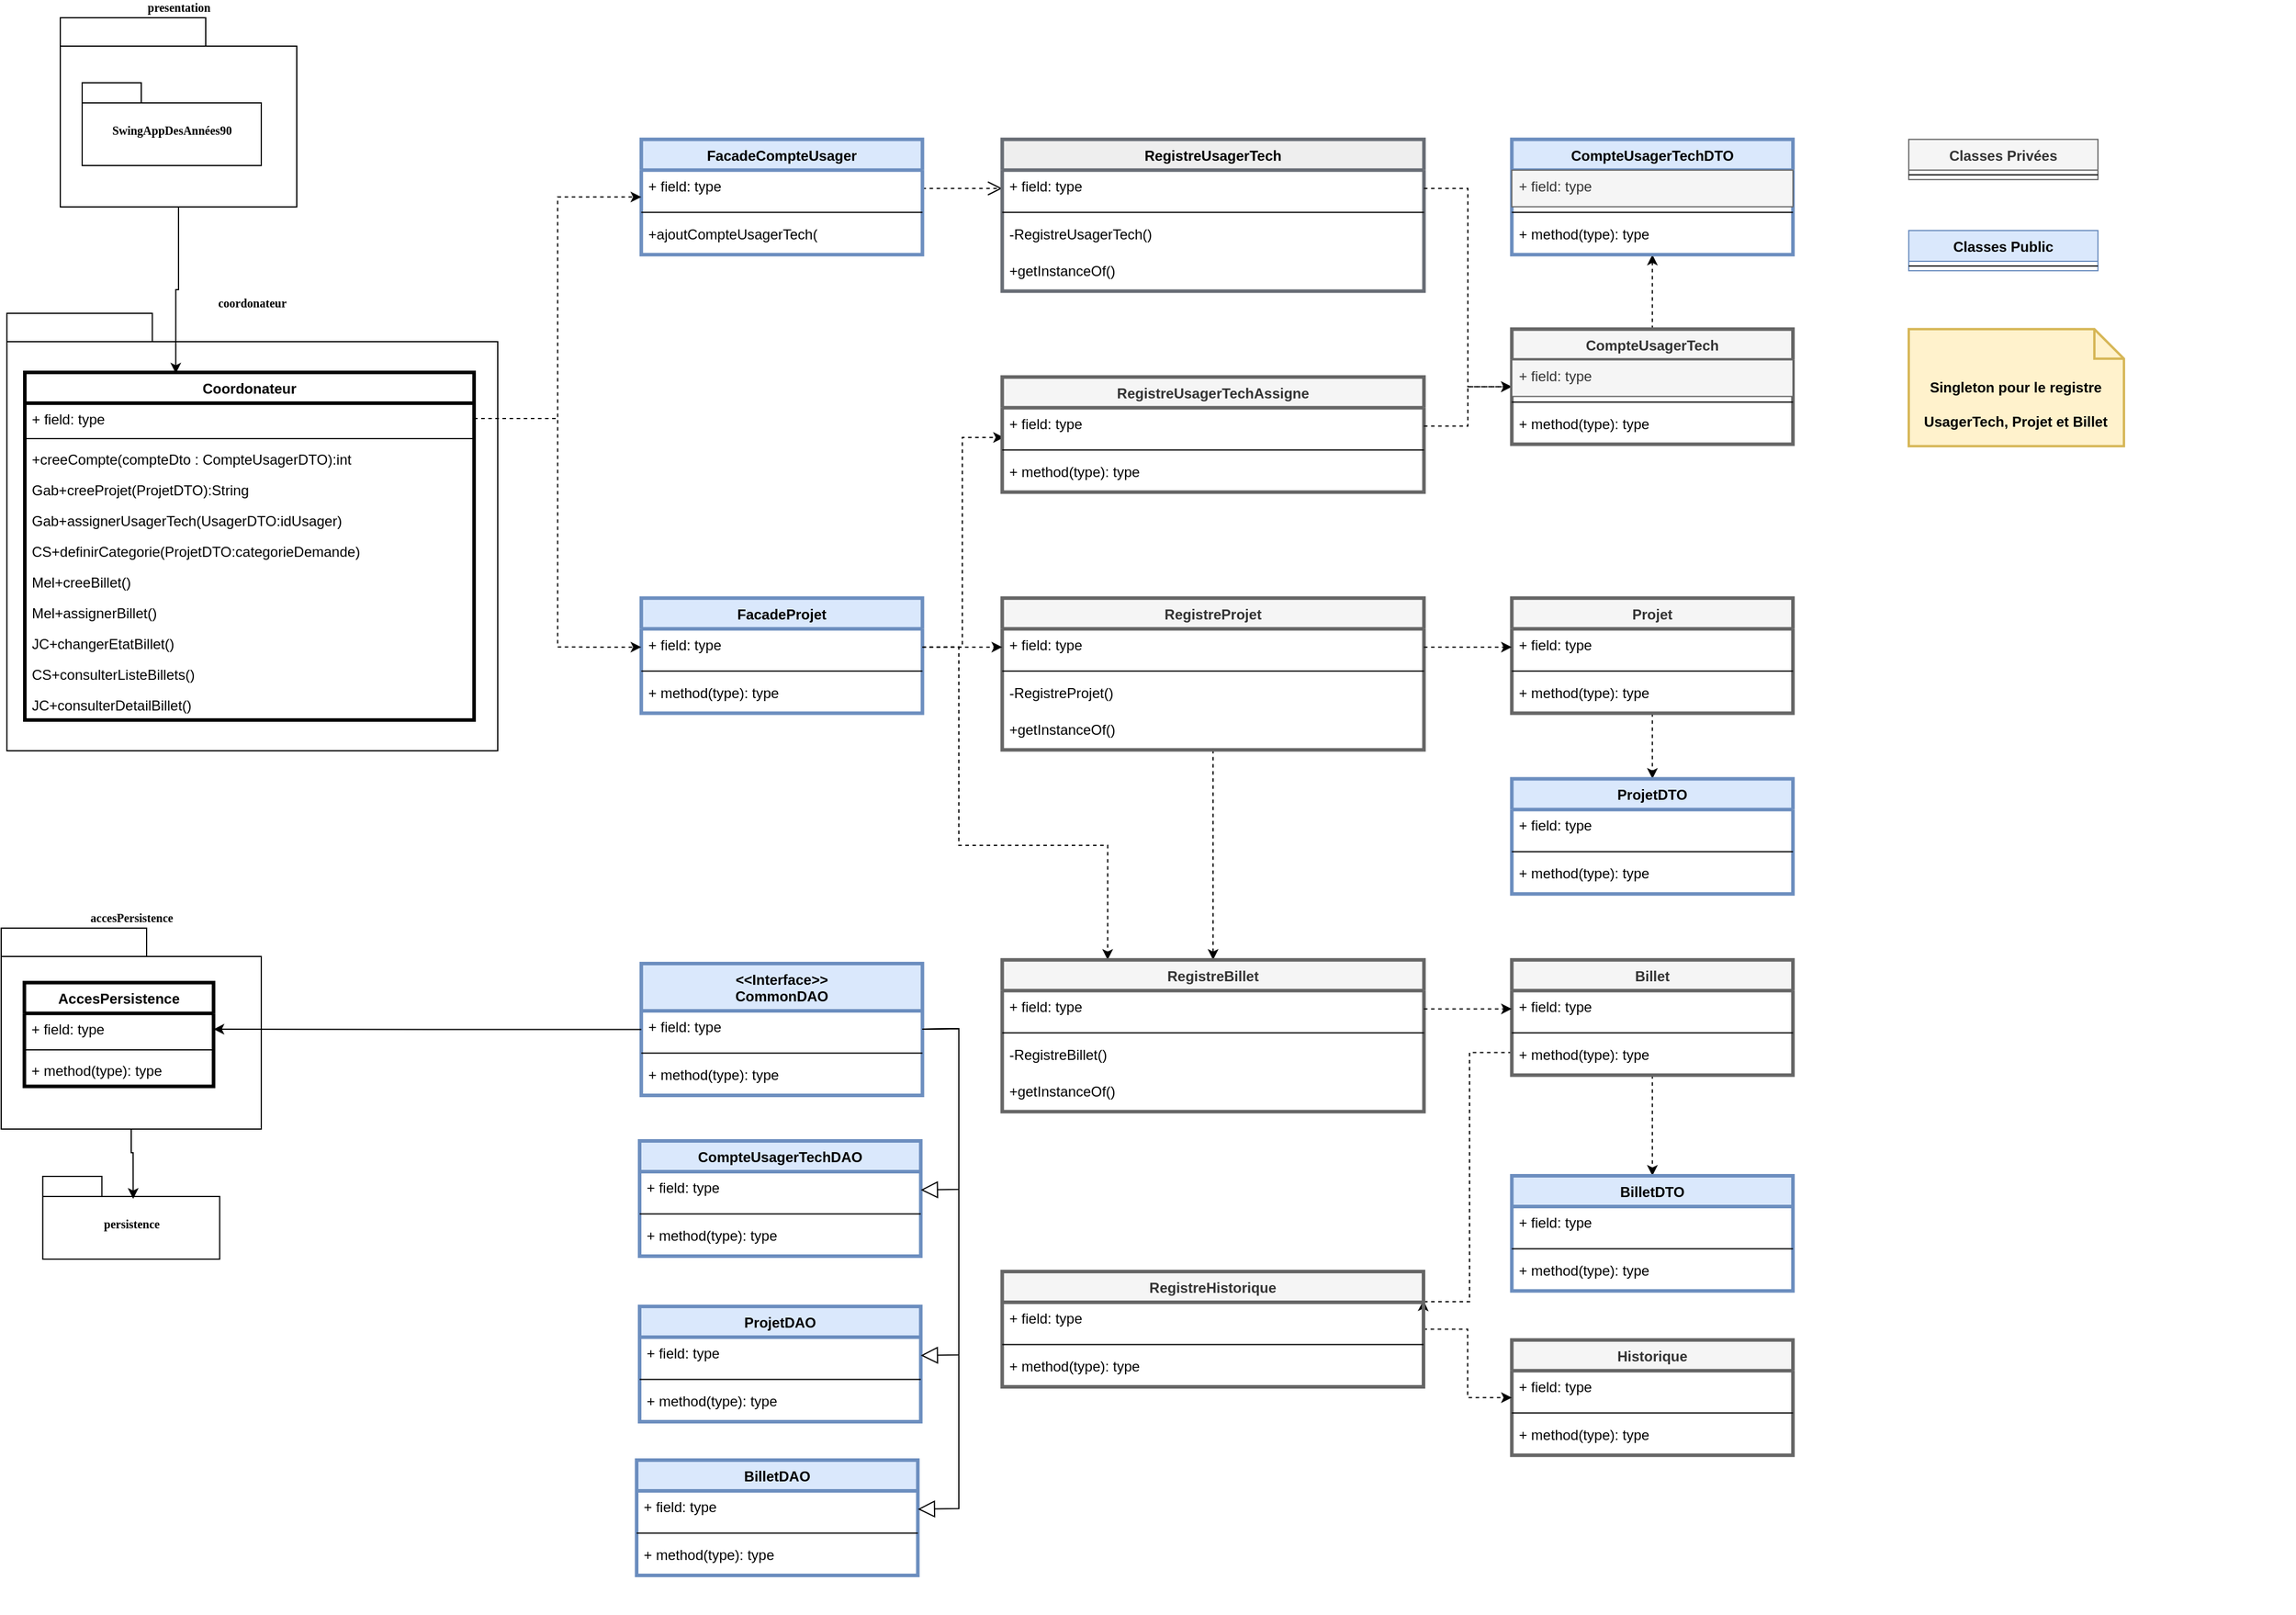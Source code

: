 <mxfile version="18.1.3" type="github">
  <diagram name="Page-1" id="b5b7bab2-c9e2-2cf4-8b2a-24fd1a2a6d21">
    <mxGraphModel dx="1781" dy="2126" grid="1" gridSize="10" guides="1" tooltips="1" connect="1" arrows="1" fold="1" page="1" pageScale="1" pageWidth="827" pageHeight="1169" background="none" math="0" shadow="0">
      <root>
        <mxCell id="0" />
        <mxCell id="1" parent="0" />
        <mxCell id="mD-ckeAraXvUDqHdnrwC-12" value="" style="group;verticalAlign=bottom;labelPosition=center;verticalLabelPosition=top;align=center;whiteSpace=wrap;" parent="1" connectable="0" vertex="1">
          <mxGeometry x="550" y="-635" width="1450" height="1320" as="geometry" />
        </mxCell>
        <mxCell id="6e0c8c40b5770093-64" style="edgeStyle=elbowEdgeStyle;rounded=0;html=1;dashed=1;labelBackgroundColor=none;startFill=0;endArrow=open;endFill=0;endSize=10;fontFamily=Verdana;fontSize=10;exitX=1;exitY=0.5;exitDx=0;exitDy=0;entryX=0;entryY=0.5;entryDx=0;entryDy=0;" parent="mD-ckeAraXvUDqHdnrwC-12" source="mD-ckeAraXvUDqHdnrwC-63" target="mD-ckeAraXvUDqHdnrwC-68" edge="1">
          <mxGeometry relative="1" as="geometry">
            <mxPoint x="252.664" y="120.888" as="sourcePoint" />
            <mxPoint x="416.153" y="121.448" as="targetPoint" />
          </mxGeometry>
        </mxCell>
        <mxCell id="mD-ckeAraXvUDqHdnrwC-62" value="FacadeCompteUsager" style="swimlane;fontStyle=1;align=center;verticalAlign=top;childLayout=stackLayout;horizontal=1;startSize=26;horizontalStack=0;resizeParent=1;resizeParentMax=0;resizeLast=0;collapsible=1;marginBottom=0;strokeWidth=3;fillColor=#dae8fc;strokeColor=#6c8ebf;" parent="mD-ckeAraXvUDqHdnrwC-12" vertex="1">
          <mxGeometry x="51.41" y="72.904" width="237.802" height="97.44" as="geometry">
            <mxRectangle x="34.59" y="61.23" width="160" height="26" as="alternateBounds" />
          </mxGeometry>
        </mxCell>
        <mxCell id="mD-ckeAraXvUDqHdnrwC-63" value="+ field: type" style="text;strokeColor=none;fillColor=none;align=left;verticalAlign=top;spacingLeft=4;spacingRight=4;overflow=hidden;rotatable=0;points=[[0,0.5],[1,0.5]];portConstraint=eastwest;" parent="mD-ckeAraXvUDqHdnrwC-62" vertex="1">
          <mxGeometry y="26" width="237.802" height="30.957" as="geometry" />
        </mxCell>
        <mxCell id="mD-ckeAraXvUDqHdnrwC-64" value="" style="line;strokeWidth=1;fillColor=none;align=left;verticalAlign=middle;spacingTop=-1;spacingLeft=3;spacingRight=3;rotatable=0;labelPosition=right;points=[];portConstraint=eastwest;" parent="mD-ckeAraXvUDqHdnrwC-62" vertex="1">
          <mxGeometry y="56.957" width="237.802" height="9.525" as="geometry" />
        </mxCell>
        <mxCell id="mD-ckeAraXvUDqHdnrwC-65" value="+ajoutCompteUsagerTech(" style="text;strokeColor=none;fillColor=none;align=left;verticalAlign=top;spacingLeft=4;spacingRight=4;overflow=hidden;rotatable=0;points=[[0,0.5],[1,0.5]];portConstraint=eastwest;" parent="mD-ckeAraXvUDqHdnrwC-62" vertex="1">
          <mxGeometry y="66.483" width="237.802" height="30.957" as="geometry" />
        </mxCell>
        <mxCell id="mD-ckeAraXvUDqHdnrwC-67" value="RegistreUsagerTech" style="swimlane;fontStyle=1;align=center;verticalAlign=top;childLayout=stackLayout;horizontal=1;startSize=26;horizontalStack=0;resizeParent=1;resizeParentMax=0;resizeLast=0;collapsible=1;marginBottom=0;strokeWidth=3;fillColor=#eeeeee;strokeColor=#686D75;" parent="mD-ckeAraXvUDqHdnrwC-12" vertex="1">
          <mxGeometry x="356.703" y="72.901" width="356.703" height="128.397" as="geometry" />
        </mxCell>
        <mxCell id="mD-ckeAraXvUDqHdnrwC-68" value="+ field: type" style="text;strokeColor=none;fillColor=none;align=left;verticalAlign=top;spacingLeft=4;spacingRight=4;overflow=hidden;rotatable=0;points=[[0,0.5],[1,0.5]];portConstraint=eastwest;" parent="mD-ckeAraXvUDqHdnrwC-67" vertex="1">
          <mxGeometry y="26" width="356.703" height="30.957" as="geometry" />
        </mxCell>
        <mxCell id="mD-ckeAraXvUDqHdnrwC-69" value="" style="line;strokeWidth=1;fillColor=none;align=left;verticalAlign=middle;spacingTop=-1;spacingLeft=3;spacingRight=3;rotatable=0;labelPosition=right;points=[];portConstraint=eastwest;" parent="mD-ckeAraXvUDqHdnrwC-67" vertex="1">
          <mxGeometry y="56.957" width="356.703" height="9.525" as="geometry" />
        </mxCell>
        <mxCell id="mD-ckeAraXvUDqHdnrwC-70" value="-RegistreUsagerTech()" style="text;strokeColor=none;fillColor=none;align=left;verticalAlign=top;spacingLeft=4;spacingRight=4;overflow=hidden;rotatable=0;points=[[0,0.5],[1,0.5]];portConstraint=eastwest;" parent="mD-ckeAraXvUDqHdnrwC-67" vertex="1">
          <mxGeometry y="66.483" width="356.703" height="30.957" as="geometry" />
        </mxCell>
        <mxCell id="mD-ckeAraXvUDqHdnrwC-199" value="+getInstanceOf()" style="text;strokeColor=none;fillColor=none;align=left;verticalAlign=top;spacingLeft=4;spacingRight=4;overflow=hidden;rotatable=0;points=[[0,0.5],[1,0.5]];portConstraint=eastwest;" parent="mD-ckeAraXvUDqHdnrwC-67" vertex="1">
          <mxGeometry y="97.44" width="356.703" height="30.957" as="geometry" />
        </mxCell>
        <mxCell id="6PNmoH3raieoDEW8B7Gv-59" style="edgeStyle=orthogonalEdgeStyle;rounded=0;orthogonalLoop=1;jettySize=auto;html=1;fontSize=15;fontColor=#000000;exitX=1;exitY=0.5;exitDx=0;exitDy=0;dashed=1;entryX=0.25;entryY=0;entryDx=0;entryDy=0;" parent="mD-ckeAraXvUDqHdnrwC-12" source="mD-ckeAraXvUDqHdnrwC-80" target="mD-ckeAraXvUDqHdnrwC-131" edge="1">
          <mxGeometry relative="1" as="geometry">
            <mxPoint x="280" y="500" as="sourcePoint" />
            <mxPoint x="490" y="760" as="targetPoint" />
            <Array as="points">
              <mxPoint x="320" y="502" />
              <mxPoint x="320" y="670" />
              <mxPoint x="446" y="670" />
            </Array>
          </mxGeometry>
        </mxCell>
        <mxCell id="mD-ckeAraXvUDqHdnrwC-79" value="FacadeProjet" style="swimlane;fontStyle=1;align=center;verticalAlign=top;childLayout=stackLayout;horizontal=1;startSize=26;horizontalStack=0;resizeParent=1;resizeParentMax=0;resizeLast=0;collapsible=1;marginBottom=0;strokeWidth=3;fillColor=#dae8fc;strokeColor=#6c8ebf;" parent="mD-ckeAraXvUDqHdnrwC-12" vertex="1">
          <mxGeometry x="51.41" y="460.859" width="237.802" height="97.44" as="geometry" />
        </mxCell>
        <mxCell id="mD-ckeAraXvUDqHdnrwC-80" value="+ field: type" style="text;strokeColor=none;fillColor=none;align=left;verticalAlign=top;spacingLeft=4;spacingRight=4;overflow=hidden;rotatable=0;points=[[0,0.5],[1,0.5]];portConstraint=eastwest;" parent="mD-ckeAraXvUDqHdnrwC-79" vertex="1">
          <mxGeometry y="26" width="237.802" height="30.957" as="geometry" />
        </mxCell>
        <mxCell id="mD-ckeAraXvUDqHdnrwC-81" value="" style="line;strokeWidth=1;fillColor=none;align=left;verticalAlign=middle;spacingTop=-1;spacingLeft=3;spacingRight=3;rotatable=0;labelPosition=right;points=[];portConstraint=eastwest;" parent="mD-ckeAraXvUDqHdnrwC-79" vertex="1">
          <mxGeometry y="56.957" width="237.802" height="9.525" as="geometry" />
        </mxCell>
        <mxCell id="mD-ckeAraXvUDqHdnrwC-82" value="+ method(type): type" style="text;strokeColor=none;fillColor=none;align=left;verticalAlign=top;spacingLeft=4;spacingRight=4;overflow=hidden;rotatable=0;points=[[0,0.5],[1,0.5]];portConstraint=eastwest;" parent="mD-ckeAraXvUDqHdnrwC-79" vertex="1">
          <mxGeometry y="66.483" width="237.802" height="30.957" as="geometry" />
        </mxCell>
        <mxCell id="mD-ckeAraXvUDqHdnrwC-161" style="edgeStyle=orthogonalEdgeStyle;rounded=0;orthogonalLoop=1;jettySize=auto;html=1;entryX=0.5;entryY=0;entryDx=0;entryDy=0;dashed=1;" parent="mD-ckeAraXvUDqHdnrwC-12" source="mD-ckeAraXvUDqHdnrwC-75" target="mD-ckeAraXvUDqHdnrwC-154" edge="1">
          <mxGeometry relative="1" as="geometry" />
        </mxCell>
        <mxCell id="mD-ckeAraXvUDqHdnrwC-75" value="Projet" style="swimlane;fontStyle=1;align=center;verticalAlign=top;childLayout=stackLayout;horizontal=1;startSize=26;horizontalStack=0;resizeParent=1;resizeParentMax=0;resizeLast=0;collapsible=1;marginBottom=0;strokeWidth=3;fillColor=#f5f5f5;fontColor=#333333;strokeColor=#666666;" parent="mD-ckeAraXvUDqHdnrwC-12" vertex="1">
          <mxGeometry x="787.718" y="460.859" width="237.802" height="97.44" as="geometry" />
        </mxCell>
        <mxCell id="mD-ckeAraXvUDqHdnrwC-76" value="+ field: type" style="text;strokeColor=none;fillColor=none;align=left;verticalAlign=top;spacingLeft=4;spacingRight=4;overflow=hidden;rotatable=0;points=[[0,0.5],[1,0.5]];portConstraint=eastwest;" parent="mD-ckeAraXvUDqHdnrwC-75" vertex="1">
          <mxGeometry y="26" width="237.802" height="30.957" as="geometry" />
        </mxCell>
        <mxCell id="mD-ckeAraXvUDqHdnrwC-77" value="" style="line;strokeWidth=1;fillColor=none;align=left;verticalAlign=middle;spacingTop=-1;spacingLeft=3;spacingRight=3;rotatable=0;labelPosition=right;points=[];portConstraint=eastwest;" parent="mD-ckeAraXvUDqHdnrwC-75" vertex="1">
          <mxGeometry y="56.957" width="237.802" height="9.525" as="geometry" />
        </mxCell>
        <mxCell id="mD-ckeAraXvUDqHdnrwC-78" value="+ method(type): type" style="text;strokeColor=none;fillColor=none;align=left;verticalAlign=top;spacingLeft=4;spacingRight=4;overflow=hidden;rotatable=0;points=[[0,0.5],[1,0.5]];portConstraint=eastwest;" parent="mD-ckeAraXvUDqHdnrwC-75" vertex="1">
          <mxGeometry y="66.483" width="237.802" height="30.957" as="geometry" />
        </mxCell>
        <mxCell id="mD-ckeAraXvUDqHdnrwC-137" style="edgeStyle=orthogonalEdgeStyle;rounded=0;orthogonalLoop=1;jettySize=auto;html=1;entryX=0.5;entryY=0;entryDx=0;entryDy=0;dashed=1;" parent="mD-ckeAraXvUDqHdnrwC-12" source="mD-ckeAraXvUDqHdnrwC-71" target="mD-ckeAraXvUDqHdnrwC-131" edge="1">
          <mxGeometry relative="1" as="geometry" />
        </mxCell>
        <mxCell id="mD-ckeAraXvUDqHdnrwC-71" value="RegistreProjet" style="swimlane;fontStyle=1;align=center;verticalAlign=top;childLayout=stackLayout;horizontal=1;startSize=26;horizontalStack=0;resizeParent=1;resizeParentMax=0;resizeLast=0;collapsible=1;marginBottom=0;strokeWidth=3;fillColor=#f5f5f5;fontColor=#333333;strokeColor=#666666;" parent="mD-ckeAraXvUDqHdnrwC-12" vertex="1">
          <mxGeometry x="356.703" y="460.854" width="356.703" height="128.397" as="geometry" />
        </mxCell>
        <mxCell id="mD-ckeAraXvUDqHdnrwC-72" value="+ field: type" style="text;strokeColor=none;fillColor=none;align=left;verticalAlign=top;spacingLeft=4;spacingRight=4;overflow=hidden;rotatable=0;points=[[0,0.5],[1,0.5]];portConstraint=eastwest;" parent="mD-ckeAraXvUDqHdnrwC-71" vertex="1">
          <mxGeometry y="26" width="356.703" height="30.957" as="geometry" />
        </mxCell>
        <mxCell id="mD-ckeAraXvUDqHdnrwC-73" value="" style="line;strokeWidth=1;fillColor=none;align=left;verticalAlign=middle;spacingTop=-1;spacingLeft=3;spacingRight=3;rotatable=0;labelPosition=right;points=[];portConstraint=eastwest;" parent="mD-ckeAraXvUDqHdnrwC-71" vertex="1">
          <mxGeometry y="56.957" width="356.703" height="9.525" as="geometry" />
        </mxCell>
        <mxCell id="mD-ckeAraXvUDqHdnrwC-74" value="-RegistreProjet()" style="text;strokeColor=none;fillColor=none;align=left;verticalAlign=top;spacingLeft=4;spacingRight=4;overflow=hidden;rotatable=0;points=[[0,0.5],[1,0.5]];portConstraint=eastwest;" parent="mD-ckeAraXvUDqHdnrwC-71" vertex="1">
          <mxGeometry y="66.483" width="356.703" height="30.957" as="geometry" />
        </mxCell>
        <mxCell id="mD-ckeAraXvUDqHdnrwC-202" value="+getInstanceOf()" style="text;strokeColor=none;fillColor=none;align=left;verticalAlign=top;spacingLeft=4;spacingRight=4;overflow=hidden;rotatable=0;points=[[0,0.5],[1,0.5]];portConstraint=eastwest;" parent="mD-ckeAraXvUDqHdnrwC-71" vertex="1">
          <mxGeometry y="97.44" width="356.703" height="30.957" as="geometry" />
        </mxCell>
        <mxCell id="mD-ckeAraXvUDqHdnrwC-85" style="edgeStyle=orthogonalEdgeStyle;rounded=0;orthogonalLoop=1;jettySize=auto;html=1;entryX=0.004;entryY=0.813;entryDx=0;entryDy=0;entryPerimeter=0;dashed=1;" parent="mD-ckeAraXvUDqHdnrwC-12" source="mD-ckeAraXvUDqHdnrwC-80" target="mD-ckeAraXvUDqHdnrwC-88" edge="1">
          <mxGeometry relative="1" as="geometry">
            <mxPoint x="356.703" y="297.702" as="targetPoint" />
          </mxGeometry>
        </mxCell>
        <mxCell id="mD-ckeAraXvUDqHdnrwC-87" value="RegistreUsagerTechAssigne" style="swimlane;fontStyle=1;align=center;verticalAlign=top;childLayout=stackLayout;horizontal=1;startSize=26;horizontalStack=0;resizeParent=1;resizeParentMax=0;resizeLast=0;collapsible=1;marginBottom=0;strokeWidth=3;fillColor=#F5F5F5;fontColor=#333333;strokeColor=#666666;" parent="mD-ckeAraXvUDqHdnrwC-12" vertex="1">
          <mxGeometry x="356.703" y="273.853" width="356.703" height="97.44" as="geometry" />
        </mxCell>
        <mxCell id="mD-ckeAraXvUDqHdnrwC-88" value="+ field: type" style="text;strokeColor=none;fillColor=none;align=left;verticalAlign=top;spacingLeft=4;spacingRight=4;overflow=hidden;rotatable=0;points=[[0,0.5],[1,0.5]];portConstraint=eastwest;" parent="mD-ckeAraXvUDqHdnrwC-87" vertex="1">
          <mxGeometry y="26" width="356.703" height="30.957" as="geometry" />
        </mxCell>
        <mxCell id="mD-ckeAraXvUDqHdnrwC-89" value="" style="line;strokeWidth=1;fillColor=none;align=left;verticalAlign=middle;spacingTop=-1;spacingLeft=3;spacingRight=3;rotatable=0;labelPosition=right;points=[];portConstraint=eastwest;" parent="mD-ckeAraXvUDqHdnrwC-87" vertex="1">
          <mxGeometry y="56.957" width="356.703" height="9.525" as="geometry" />
        </mxCell>
        <mxCell id="mD-ckeAraXvUDqHdnrwC-90" value="+ method(type): type" style="text;strokeColor=none;fillColor=none;align=left;verticalAlign=top;spacingLeft=4;spacingRight=4;overflow=hidden;rotatable=0;points=[[0,0.5],[1,0.5]];portConstraint=eastwest;" parent="mD-ckeAraXvUDqHdnrwC-87" vertex="1">
          <mxGeometry y="66.483" width="356.703" height="30.957" as="geometry" />
        </mxCell>
        <mxCell id="mD-ckeAraXvUDqHdnrwC-92" style="edgeStyle=orthogonalEdgeStyle;rounded=0;orthogonalLoop=1;jettySize=auto;html=1;entryX=0;entryY=0.5;entryDx=0;entryDy=0;dashed=1;" parent="mD-ckeAraXvUDqHdnrwC-12" source="mD-ckeAraXvUDqHdnrwC-80" target="mD-ckeAraXvUDqHdnrwC-72" edge="1">
          <mxGeometry relative="1" as="geometry" />
        </mxCell>
        <mxCell id="mD-ckeAraXvUDqHdnrwC-93" style="edgeStyle=orthogonalEdgeStyle;rounded=0;orthogonalLoop=1;jettySize=auto;html=1;entryX=0;entryY=0.5;entryDx=0;entryDy=0;dashed=1;" parent="mD-ckeAraXvUDqHdnrwC-12" source="mD-ckeAraXvUDqHdnrwC-72" target="mD-ckeAraXvUDqHdnrwC-76" edge="1">
          <mxGeometry relative="1" as="geometry" />
        </mxCell>
        <mxCell id="mD-ckeAraXvUDqHdnrwC-113" style="edgeStyle=orthogonalEdgeStyle;rounded=0;orthogonalLoop=1;jettySize=auto;html=1;entryX=0.5;entryY=1;entryDx=0;entryDy=0;dashed=1;" parent="mD-ckeAraXvUDqHdnrwC-12" source="mD-ckeAraXvUDqHdnrwC-94" target="mD-ckeAraXvUDqHdnrwC-109" edge="1">
          <mxGeometry relative="1" as="geometry" />
        </mxCell>
        <mxCell id="mD-ckeAraXvUDqHdnrwC-98" style="edgeStyle=orthogonalEdgeStyle;rounded=0;orthogonalLoop=1;jettySize=auto;html=1;entryX=0;entryY=0.5;entryDx=0;entryDy=0;dashed=1;" parent="mD-ckeAraXvUDqHdnrwC-12" source="mD-ckeAraXvUDqHdnrwC-68" target="mD-ckeAraXvUDqHdnrwC-94" edge="1">
          <mxGeometry relative="1" as="geometry" />
        </mxCell>
        <mxCell id="mD-ckeAraXvUDqHdnrwC-102" style="edgeStyle=orthogonalEdgeStyle;rounded=0;orthogonalLoop=1;jettySize=auto;html=1;entryX=0;entryY=0.5;entryDx=0;entryDy=0;dashed=1;" parent="mD-ckeAraXvUDqHdnrwC-12" source="mD-ckeAraXvUDqHdnrwC-88" target="mD-ckeAraXvUDqHdnrwC-94" edge="1">
          <mxGeometry relative="1" as="geometry" />
        </mxCell>
        <mxCell id="mD-ckeAraXvUDqHdnrwC-109" value="CompteUsagerTechDTO" style="swimlane;fontStyle=1;align=center;verticalAlign=top;childLayout=stackLayout;horizontal=1;startSize=26;horizontalStack=0;resizeParent=1;resizeParentMax=0;resizeLast=0;collapsible=1;marginBottom=0;strokeWidth=3;fillColor=#dae8fc;strokeColor=#6c8ebf;" parent="mD-ckeAraXvUDqHdnrwC-12" vertex="1">
          <mxGeometry x="787.718" y="72.908" width="237.802" height="97.44" as="geometry" />
        </mxCell>
        <mxCell id="mD-ckeAraXvUDqHdnrwC-110" value="+ field: type" style="text;strokeColor=#666666;fillColor=#f5f5f5;align=left;verticalAlign=top;spacingLeft=4;spacingRight=4;overflow=hidden;rotatable=0;points=[[0,0.5],[1,0.5]];portConstraint=eastwest;fontColor=#333333;" parent="mD-ckeAraXvUDqHdnrwC-109" vertex="1">
          <mxGeometry y="26" width="237.802" height="30.957" as="geometry" />
        </mxCell>
        <mxCell id="mD-ckeAraXvUDqHdnrwC-111" value="" style="line;strokeWidth=1;fillColor=none;align=left;verticalAlign=middle;spacingTop=-1;spacingLeft=3;spacingRight=3;rotatable=0;labelPosition=right;points=[];portConstraint=eastwest;" parent="mD-ckeAraXvUDqHdnrwC-109" vertex="1">
          <mxGeometry y="56.957" width="237.802" height="9.525" as="geometry" />
        </mxCell>
        <mxCell id="mD-ckeAraXvUDqHdnrwC-112" value="+ method(type): type" style="text;strokeColor=none;fillColor=none;align=left;verticalAlign=top;spacingLeft=4;spacingRight=4;overflow=hidden;rotatable=0;points=[[0,0.5],[1,0.5]];portConstraint=eastwest;" parent="mD-ckeAraXvUDqHdnrwC-109" vertex="1">
          <mxGeometry y="66.483" width="237.802" height="30.957" as="geometry" />
        </mxCell>
        <mxCell id="mD-ckeAraXvUDqHdnrwC-94" value="CompteUsagerTech" style="swimlane;fontStyle=1;align=center;verticalAlign=top;childLayout=stackLayout;horizontal=1;startSize=26;horizontalStack=0;resizeParent=1;resizeParentMax=0;resizeLast=0;collapsible=1;marginBottom=0;strokeWidth=3;fillColor=#f5f5f5;fontColor=#333333;strokeColor=#666666;" parent="mD-ckeAraXvUDqHdnrwC-12" vertex="1">
          <mxGeometry x="787.718" y="233.365" width="237.802" height="97.44" as="geometry" />
        </mxCell>
        <mxCell id="mD-ckeAraXvUDqHdnrwC-95" value="+ field: type" style="text;strokeColor=#666666;fillColor=#f5f5f5;align=left;verticalAlign=top;spacingLeft=4;spacingRight=4;overflow=hidden;rotatable=0;points=[[0,0.5],[1,0.5]];portConstraint=eastwest;fontColor=#333333;" parent="mD-ckeAraXvUDqHdnrwC-94" vertex="1">
          <mxGeometry y="26" width="237.802" height="30.957" as="geometry" />
        </mxCell>
        <mxCell id="mD-ckeAraXvUDqHdnrwC-96" value="" style="line;strokeWidth=1;fillColor=none;align=left;verticalAlign=middle;spacingTop=-1;spacingLeft=3;spacingRight=3;rotatable=0;labelPosition=right;points=[];portConstraint=eastwest;" parent="mD-ckeAraXvUDqHdnrwC-94" vertex="1">
          <mxGeometry y="56.957" width="237.802" height="9.525" as="geometry" />
        </mxCell>
        <mxCell id="mD-ckeAraXvUDqHdnrwC-97" value="+ method(type): type" style="text;strokeColor=none;fillColor=none;align=left;verticalAlign=top;spacingLeft=4;spacingRight=4;overflow=hidden;rotatable=0;points=[[0,0.5],[1,0.5]];portConstraint=eastwest;" parent="mD-ckeAraXvUDqHdnrwC-94" vertex="1">
          <mxGeometry y="66.483" width="237.802" height="30.957" as="geometry" />
        </mxCell>
        <mxCell id="mD-ckeAraXvUDqHdnrwC-158" style="edgeStyle=orthogonalEdgeStyle;rounded=0;orthogonalLoop=1;jettySize=auto;html=1;entryX=1;entryY=0.25;entryDx=0;entryDy=0;dashed=1;" parent="mD-ckeAraXvUDqHdnrwC-12" source="mD-ckeAraXvUDqHdnrwC-119" target="mD-ckeAraXvUDqHdnrwC-127" edge="1">
          <mxGeometry relative="1" as="geometry">
            <Array as="points">
              <mxPoint x="751.927" y="845.263" />
              <mxPoint x="751.927" y="1056" />
            </Array>
          </mxGeometry>
        </mxCell>
        <mxCell id="mD-ckeAraXvUDqHdnrwC-166" style="edgeStyle=orthogonalEdgeStyle;rounded=0;orthogonalLoop=1;jettySize=auto;html=1;entryX=0.5;entryY=0;entryDx=0;entryDy=0;dashed=1;" parent="mD-ckeAraXvUDqHdnrwC-12" source="mD-ckeAraXvUDqHdnrwC-119" target="mD-ckeAraXvUDqHdnrwC-162" edge="1">
          <mxGeometry relative="1" as="geometry" />
        </mxCell>
        <mxCell id="mD-ckeAraXvUDqHdnrwC-119" value="Billet" style="swimlane;fontStyle=1;align=center;verticalAlign=top;childLayout=stackLayout;horizontal=1;startSize=26;horizontalStack=0;resizeParent=1;resizeParentMax=0;resizeLast=0;collapsible=1;marginBottom=0;strokeWidth=3;fillColor=#f5f5f5;fontColor=#333333;strokeColor=#666666;" parent="mD-ckeAraXvUDqHdnrwC-12" vertex="1">
          <mxGeometry x="787.718" y="766.879" width="237.802" height="97.44" as="geometry" />
        </mxCell>
        <mxCell id="mD-ckeAraXvUDqHdnrwC-120" value="+ field: type" style="text;strokeColor=none;fillColor=none;align=left;verticalAlign=top;spacingLeft=4;spacingRight=4;overflow=hidden;rotatable=0;points=[[0,0.5],[1,0.5]];portConstraint=eastwest;" parent="mD-ckeAraXvUDqHdnrwC-119" vertex="1">
          <mxGeometry y="26" width="237.802" height="30.957" as="geometry" />
        </mxCell>
        <mxCell id="mD-ckeAraXvUDqHdnrwC-121" value="" style="line;strokeWidth=1;fillColor=none;align=left;verticalAlign=middle;spacingTop=-1;spacingLeft=3;spacingRight=3;rotatable=0;labelPosition=right;points=[];portConstraint=eastwest;" parent="mD-ckeAraXvUDqHdnrwC-119" vertex="1">
          <mxGeometry y="56.957" width="237.802" height="9.525" as="geometry" />
        </mxCell>
        <mxCell id="mD-ckeAraXvUDqHdnrwC-122" value="+ method(type): type" style="text;strokeColor=none;fillColor=none;align=left;verticalAlign=top;spacingLeft=4;spacingRight=4;overflow=hidden;rotatable=0;points=[[0,0.5],[1,0.5]];portConstraint=eastwest;" parent="mD-ckeAraXvUDqHdnrwC-119" vertex="1">
          <mxGeometry y="66.483" width="237.802" height="30.957" as="geometry" />
        </mxCell>
        <mxCell id="mD-ckeAraXvUDqHdnrwC-123" value="Historique" style="swimlane;fontStyle=1;align=center;verticalAlign=top;childLayout=stackLayout;horizontal=1;startSize=26;horizontalStack=0;resizeParent=1;resizeParentMax=0;resizeLast=0;collapsible=1;marginBottom=0;strokeWidth=3;fillColor=#f5f5f5;fontColor=#333333;strokeColor=#666666;" parent="mD-ckeAraXvUDqHdnrwC-12" vertex="1">
          <mxGeometry x="787.718" y="1088.426" width="237.802" height="97.44" as="geometry" />
        </mxCell>
        <mxCell id="mD-ckeAraXvUDqHdnrwC-124" value="+ field: type" style="text;strokeColor=none;fillColor=none;align=left;verticalAlign=top;spacingLeft=4;spacingRight=4;overflow=hidden;rotatable=0;points=[[0,0.5],[1,0.5]];portConstraint=eastwest;" parent="mD-ckeAraXvUDqHdnrwC-123" vertex="1">
          <mxGeometry y="26" width="237.802" height="30.957" as="geometry" />
        </mxCell>
        <mxCell id="mD-ckeAraXvUDqHdnrwC-125" value="" style="line;strokeWidth=1;fillColor=none;align=left;verticalAlign=middle;spacingTop=-1;spacingLeft=3;spacingRight=3;rotatable=0;labelPosition=right;points=[];portConstraint=eastwest;" parent="mD-ckeAraXvUDqHdnrwC-123" vertex="1">
          <mxGeometry y="56.957" width="237.802" height="9.525" as="geometry" />
        </mxCell>
        <mxCell id="mD-ckeAraXvUDqHdnrwC-126" value="+ method(type): type" style="text;strokeColor=none;fillColor=none;align=left;verticalAlign=top;spacingLeft=4;spacingRight=4;overflow=hidden;rotatable=0;points=[[0,0.5],[1,0.5]];portConstraint=eastwest;" parent="mD-ckeAraXvUDqHdnrwC-123" vertex="1">
          <mxGeometry y="66.483" width="237.802" height="30.957" as="geometry" />
        </mxCell>
        <mxCell id="mD-ckeAraXvUDqHdnrwC-160" style="edgeStyle=orthogonalEdgeStyle;rounded=0;orthogonalLoop=1;jettySize=auto;html=1;entryX=0;entryY=0.5;entryDx=0;entryDy=0;dashed=1;" parent="mD-ckeAraXvUDqHdnrwC-12" source="mD-ckeAraXvUDqHdnrwC-127" target="mD-ckeAraXvUDqHdnrwC-123" edge="1">
          <mxGeometry relative="1" as="geometry" />
        </mxCell>
        <mxCell id="mD-ckeAraXvUDqHdnrwC-127" value="RegistreHistorique" style="swimlane;fontStyle=1;align=center;verticalAlign=top;childLayout=stackLayout;horizontal=1;startSize=26;horizontalStack=0;resizeParent=1;resizeParentMax=0;resizeLast=0;collapsible=1;marginBottom=0;strokeWidth=3;fillColor=#f5f5f5;fontColor=#333333;strokeColor=#666666;" parent="mD-ckeAraXvUDqHdnrwC-12" vertex="1">
          <mxGeometry x="356.699" y="1030.526" width="356.336" height="97.44" as="geometry" />
        </mxCell>
        <mxCell id="mD-ckeAraXvUDqHdnrwC-128" value="+ field: type" style="text;strokeColor=none;fillColor=none;align=left;verticalAlign=top;spacingLeft=4;spacingRight=4;overflow=hidden;rotatable=0;points=[[0,0.5],[1,0.5]];portConstraint=eastwest;" parent="mD-ckeAraXvUDqHdnrwC-127" vertex="1">
          <mxGeometry y="26" width="356.336" height="30.957" as="geometry" />
        </mxCell>
        <mxCell id="mD-ckeAraXvUDqHdnrwC-129" value="" style="line;strokeWidth=1;fillColor=none;align=left;verticalAlign=middle;spacingTop=-1;spacingLeft=3;spacingRight=3;rotatable=0;labelPosition=right;points=[];portConstraint=eastwest;" parent="mD-ckeAraXvUDqHdnrwC-127" vertex="1">
          <mxGeometry y="56.957" width="356.336" height="9.525" as="geometry" />
        </mxCell>
        <mxCell id="mD-ckeAraXvUDqHdnrwC-130" value="+ method(type): type" style="text;strokeColor=none;fillColor=none;align=left;verticalAlign=top;spacingLeft=4;spacingRight=4;overflow=hidden;rotatable=0;points=[[0,0.5],[1,0.5]];portConstraint=eastwest;" parent="mD-ckeAraXvUDqHdnrwC-127" vertex="1">
          <mxGeometry y="66.483" width="356.336" height="30.957" as="geometry" />
        </mxCell>
        <mxCell id="mD-ckeAraXvUDqHdnrwC-131" value="RegistreBillet" style="swimlane;fontStyle=1;align=center;verticalAlign=top;childLayout=stackLayout;horizontal=1;startSize=26;horizontalStack=0;resizeParent=1;resizeParentMax=0;resizeLast=0;collapsible=1;marginBottom=0;strokeWidth=3;fillColor=#f5f5f5;fontColor=#333333;strokeColor=#666666;" parent="mD-ckeAraXvUDqHdnrwC-12" vertex="1">
          <mxGeometry x="356.703" y="766.874" width="356.703" height="128.397" as="geometry" />
        </mxCell>
        <mxCell id="mD-ckeAraXvUDqHdnrwC-132" value="+ field: type" style="text;strokeColor=none;fillColor=none;align=left;verticalAlign=top;spacingLeft=4;spacingRight=4;overflow=hidden;rotatable=0;points=[[0,0.5],[1,0.5]];portConstraint=eastwest;" parent="mD-ckeAraXvUDqHdnrwC-131" vertex="1">
          <mxGeometry y="26" width="356.703" height="30.957" as="geometry" />
        </mxCell>
        <mxCell id="mD-ckeAraXvUDqHdnrwC-133" value="" style="line;strokeWidth=1;fillColor=none;align=left;verticalAlign=middle;spacingTop=-1;spacingLeft=3;spacingRight=3;rotatable=0;labelPosition=right;points=[];portConstraint=eastwest;" parent="mD-ckeAraXvUDqHdnrwC-131" vertex="1">
          <mxGeometry y="56.957" width="356.703" height="9.525" as="geometry" />
        </mxCell>
        <mxCell id="mD-ckeAraXvUDqHdnrwC-134" value="-RegistreBillet()" style="text;strokeColor=none;fillColor=none;align=left;verticalAlign=top;spacingLeft=4;spacingRight=4;overflow=hidden;rotatable=0;points=[[0,0.5],[1,0.5]];portConstraint=eastwest;" parent="mD-ckeAraXvUDqHdnrwC-131" vertex="1">
          <mxGeometry y="66.483" width="356.703" height="30.957" as="geometry" />
        </mxCell>
        <mxCell id="mD-ckeAraXvUDqHdnrwC-201" value="+getInstanceOf()" style="text;strokeColor=none;fillColor=none;align=left;verticalAlign=top;spacingLeft=4;spacingRight=4;overflow=hidden;rotatable=0;points=[[0,0.5],[1,0.5]];portConstraint=eastwest;" parent="mD-ckeAraXvUDqHdnrwC-131" vertex="1">
          <mxGeometry y="97.44" width="356.703" height="30.957" as="geometry" />
        </mxCell>
        <mxCell id="mD-ckeAraXvUDqHdnrwC-135" style="edgeStyle=orthogonalEdgeStyle;rounded=0;orthogonalLoop=1;jettySize=auto;html=1;entryX=0;entryY=0.5;entryDx=0;entryDy=0;dashed=1;" parent="mD-ckeAraXvUDqHdnrwC-12" source="mD-ckeAraXvUDqHdnrwC-132" target="mD-ckeAraXvUDqHdnrwC-120" edge="1">
          <mxGeometry relative="1" as="geometry" />
        </mxCell>
        <mxCell id="mD-ckeAraXvUDqHdnrwC-144" value="&lt;&lt;Interface&gt;&gt;&#xa;CommonDAO" style="swimlane;fontStyle=1;align=center;verticalAlign=top;childLayout=stackLayout;horizontal=1;startSize=40;horizontalStack=0;resizeParent=1;resizeParentMax=0;resizeLast=0;collapsible=1;marginBottom=0;strokeWidth=3;fillColor=#dae8fc;strokeColor=#6c8ebf;" parent="mD-ckeAraXvUDqHdnrwC-12" vertex="1">
          <mxGeometry x="51.41" y="770" width="237.8" height="111.44" as="geometry" />
        </mxCell>
        <mxCell id="mD-ckeAraXvUDqHdnrwC-145" value="+ field: type" style="text;strokeColor=none;fillColor=none;align=left;verticalAlign=top;spacingLeft=4;spacingRight=4;overflow=hidden;rotatable=0;points=[[0,0.5],[1,0.5]];portConstraint=eastwest;" parent="mD-ckeAraXvUDqHdnrwC-144" vertex="1">
          <mxGeometry y="40" width="237.8" height="30.957" as="geometry" />
        </mxCell>
        <mxCell id="mD-ckeAraXvUDqHdnrwC-146" value="" style="line;strokeWidth=1;fillColor=none;align=left;verticalAlign=middle;spacingTop=-1;spacingLeft=3;spacingRight=3;rotatable=0;labelPosition=right;points=[];portConstraint=eastwest;" parent="mD-ckeAraXvUDqHdnrwC-144" vertex="1">
          <mxGeometry y="70.957" width="237.8" height="9.525" as="geometry" />
        </mxCell>
        <mxCell id="mD-ckeAraXvUDqHdnrwC-147" value="+ method(type): type" style="text;strokeColor=none;fillColor=none;align=left;verticalAlign=top;spacingLeft=4;spacingRight=4;overflow=hidden;rotatable=0;points=[[0,0.5],[1,0.5]];portConstraint=eastwest;" parent="mD-ckeAraXvUDqHdnrwC-144" vertex="1">
          <mxGeometry y="80.483" width="237.8" height="30.957" as="geometry" />
        </mxCell>
        <mxCell id="mD-ckeAraXvUDqHdnrwC-154" value="ProjetDTO" style="swimlane;fontStyle=1;align=center;verticalAlign=top;childLayout=stackLayout;horizontal=1;startSize=26;horizontalStack=0;resizeParent=1;resizeParentMax=0;resizeLast=0;collapsible=1;marginBottom=0;strokeWidth=3;fillColor=#dae8fc;strokeColor=#6c8ebf;" parent="mD-ckeAraXvUDqHdnrwC-12" vertex="1">
          <mxGeometry x="787.718" y="613.689" width="237.802" height="97.44" as="geometry">
            <mxRectangle x="569.232" y="530.005" width="90" height="26" as="alternateBounds" />
          </mxGeometry>
        </mxCell>
        <mxCell id="mD-ckeAraXvUDqHdnrwC-155" value="+ field: type" style="text;strokeColor=none;fillColor=none;align=left;verticalAlign=top;spacingLeft=4;spacingRight=4;overflow=hidden;rotatable=0;points=[[0,0.5],[1,0.5]];portConstraint=eastwest;" parent="mD-ckeAraXvUDqHdnrwC-154" vertex="1">
          <mxGeometry y="26" width="237.802" height="30.957" as="geometry" />
        </mxCell>
        <mxCell id="mD-ckeAraXvUDqHdnrwC-156" value="" style="line;strokeWidth=1;fillColor=none;align=left;verticalAlign=middle;spacingTop=-1;spacingLeft=3;spacingRight=3;rotatable=0;labelPosition=right;points=[];portConstraint=eastwest;" parent="mD-ckeAraXvUDqHdnrwC-154" vertex="1">
          <mxGeometry y="56.957" width="237.802" height="9.525" as="geometry" />
        </mxCell>
        <mxCell id="mD-ckeAraXvUDqHdnrwC-157" value="+ method(type): type" style="text;strokeColor=none;fillColor=none;align=left;verticalAlign=top;spacingLeft=4;spacingRight=4;overflow=hidden;rotatable=0;points=[[0,0.5],[1,0.5]];portConstraint=eastwest;" parent="mD-ckeAraXvUDqHdnrwC-154" vertex="1">
          <mxGeometry y="66.483" width="237.802" height="30.957" as="geometry" />
        </mxCell>
        <mxCell id="mD-ckeAraXvUDqHdnrwC-162" value="BilletDTO" style="swimlane;fontStyle=1;align=center;verticalAlign=top;childLayout=stackLayout;horizontal=1;startSize=26;horizontalStack=0;resizeParent=1;resizeParentMax=0;resizeLast=0;collapsible=1;marginBottom=0;strokeWidth=3;fillColor=#dae8fc;strokeColor=#6c8ebf;" parent="mD-ckeAraXvUDqHdnrwC-12" vertex="1">
          <mxGeometry x="787.718" y="949.479" width="237.802" height="97.44" as="geometry" />
        </mxCell>
        <mxCell id="mD-ckeAraXvUDqHdnrwC-163" value="+ field: type" style="text;strokeColor=none;fillColor=none;align=left;verticalAlign=top;spacingLeft=4;spacingRight=4;overflow=hidden;rotatable=0;points=[[0,0.5],[1,0.5]];portConstraint=eastwest;" parent="mD-ckeAraXvUDqHdnrwC-162" vertex="1">
          <mxGeometry y="26" width="237.802" height="30.957" as="geometry" />
        </mxCell>
        <mxCell id="mD-ckeAraXvUDqHdnrwC-164" value="" style="line;strokeWidth=1;fillColor=none;align=left;verticalAlign=middle;spacingTop=-1;spacingLeft=3;spacingRight=3;rotatable=0;labelPosition=right;points=[];portConstraint=eastwest;" parent="mD-ckeAraXvUDqHdnrwC-162" vertex="1">
          <mxGeometry y="56.957" width="237.802" height="9.525" as="geometry" />
        </mxCell>
        <mxCell id="mD-ckeAraXvUDqHdnrwC-165" value="+ method(type): type" style="text;strokeColor=none;fillColor=none;align=left;verticalAlign=top;spacingLeft=4;spacingRight=4;overflow=hidden;rotatable=0;points=[[0,0.5],[1,0.5]];portConstraint=eastwest;" parent="mD-ckeAraXvUDqHdnrwC-162" vertex="1">
          <mxGeometry y="66.483" width="237.802" height="30.957" as="geometry" />
        </mxCell>
        <mxCell id="6PNmoH3raieoDEW8B7Gv-3" value="Classes Privées" style="swimlane;fontStyle=1;align=center;verticalAlign=top;childLayout=stackLayout;horizontal=1;startSize=26;horizontalStack=0;resizeParent=1;resizeParentMax=0;resizeLast=0;collapsible=1;marginBottom=0;fillColor=#f5f5f5;fontColor=#333333;strokeColor=#666666;" parent="mD-ckeAraXvUDqHdnrwC-12" vertex="1">
          <mxGeometry x="1123.46" y="72.9" width="160" height="34" as="geometry" />
        </mxCell>
        <mxCell id="6PNmoH3raieoDEW8B7Gv-5" value="" style="line;strokeWidth=1;fillColor=none;align=left;verticalAlign=middle;spacingTop=-1;spacingLeft=3;spacingRight=3;rotatable=0;labelPosition=right;points=[];portConstraint=eastwest;" parent="6PNmoH3raieoDEW8B7Gv-3" vertex="1">
          <mxGeometry y="26" width="160" height="8" as="geometry" />
        </mxCell>
        <mxCell id="6PNmoH3raieoDEW8B7Gv-7" value="Classes Public" style="swimlane;fontStyle=1;align=center;verticalAlign=top;childLayout=stackLayout;horizontal=1;startSize=26;horizontalStack=0;resizeParent=1;resizeParentMax=0;resizeLast=0;collapsible=1;marginBottom=0;fillColor=#dae8fc;strokeColor=#6c8ebf;" parent="mD-ckeAraXvUDqHdnrwC-12" vertex="1">
          <mxGeometry x="1123.46" y="150" width="160" height="34" as="geometry" />
        </mxCell>
        <mxCell id="6PNmoH3raieoDEW8B7Gv-9" value="" style="line;strokeWidth=1;fillColor=none;align=left;verticalAlign=middle;spacingTop=-1;spacingLeft=3;spacingRight=3;rotatable=0;labelPosition=right;points=[];portConstraint=eastwest;" parent="6PNmoH3raieoDEW8B7Gv-7" vertex="1">
          <mxGeometry y="26" width="160" height="8" as="geometry" />
        </mxCell>
        <mxCell id="6PNmoH3raieoDEW8B7Gv-28" value="&lt;b style=&quot;font-size: 12px;&quot;&gt;Singleton pour le registre UsagerTech, Projet et Billet&lt;/b&gt;" style="shape=note2;boundedLbl=1;whiteSpace=wrap;html=1;size=25;verticalAlign=top;align=center;fontSize=24;strokeWidth=2;fillColor=#fff2cc;strokeColor=#d6b656;" parent="mD-ckeAraXvUDqHdnrwC-12" vertex="1">
          <mxGeometry x="1123.46" y="233.36" width="182" height="99" as="geometry" />
        </mxCell>
        <mxCell id="mD-ckeAraXvUDqHdnrwC-18" value="coordonateur" style="shape=folder;fontStyle=1;spacingTop=10;tabWidth=123;tabHeight=24;tabPosition=left;html=1;rounded=0;shadow=0;comic=0;labelBackgroundColor=none;strokeWidth=1;fontFamily=Verdana;fontSize=10;align=center;verticalAlign=bottom;labelPosition=center;verticalLabelPosition=top;horizontal=1;" parent="1" vertex="1">
          <mxGeometry x="64.82" y="-415" width="415.18" height="370" as="geometry" />
        </mxCell>
        <mxCell id="6PNmoH3raieoDEW8B7Gv-32" style="edgeStyle=orthogonalEdgeStyle;rounded=0;orthogonalLoop=1;jettySize=auto;html=1;entryX=0.336;entryY=0.003;entryDx=0;entryDy=0;entryPerimeter=0;fontSize=24;fontColor=#000000;" parent="1" source="mD-ckeAraXvUDqHdnrwC-25" target="mD-ckeAraXvUDqHdnrwC-103" edge="1">
          <mxGeometry relative="1" as="geometry" />
        </mxCell>
        <mxCell id="mD-ckeAraXvUDqHdnrwC-25" value="presentation" style="shape=folder;fontStyle=1;spacingTop=10;tabWidth=123;tabHeight=24;tabPosition=left;html=1;rounded=0;shadow=0;comic=0;labelBackgroundColor=none;strokeWidth=1;fontFamily=Verdana;fontSize=10;align=center;verticalAlign=bottom;labelPosition=center;verticalLabelPosition=top;horizontal=1;" parent="1" vertex="1">
          <mxGeometry x="110" y="-665" width="200" height="160" as="geometry" />
        </mxCell>
        <mxCell id="mD-ckeAraXvUDqHdnrwC-26" value="SwingAppDesAnnées90" style="shape=folder;fontStyle=1;spacingTop=10;tabWidth=50;tabHeight=17;tabPosition=left;html=1;rounded=0;shadow=0;comic=0;labelBackgroundColor=none;strokeWidth=1;fontFamily=Verdana;fontSize=10;align=center;" parent="1" vertex="1">
          <mxGeometry x="128.5" y="-610" width="151.5" height="70" as="geometry" />
        </mxCell>
        <mxCell id="mD-ckeAraXvUDqHdnrwC-21" value="persistence" style="shape=folder;fontStyle=1;spacingTop=10;tabWidth=50;tabHeight=17;tabPosition=left;html=1;rounded=0;shadow=0;comic=0;labelBackgroundColor=none;strokeWidth=1;fontFamily=Verdana;fontSize=10;align=center;" parent="1" vertex="1">
          <mxGeometry x="95.18" y="315" width="149.64" height="70" as="geometry" />
        </mxCell>
        <mxCell id="mD-ckeAraXvUDqHdnrwC-27" style="edgeStyle=orthogonalEdgeStyle;rounded=0;orthogonalLoop=1;jettySize=auto;html=1;entryX=0.511;entryY=0.271;entryDx=0;entryDy=0;entryPerimeter=0;" parent="1" source="6e0c8c40b5770093-11" target="mD-ckeAraXvUDqHdnrwC-21" edge="1">
          <mxGeometry relative="1" as="geometry" />
        </mxCell>
        <mxCell id="6e0c8c40b5770093-11" value="accesPersistence" style="shape=folder;fontStyle=1;spacingTop=10;tabWidth=123;tabHeight=24;tabPosition=left;html=1;rounded=0;shadow=0;comic=0;labelBackgroundColor=none;strokeWidth=1;fontFamily=Verdana;fontSize=10;align=center;verticalAlign=bottom;labelPosition=center;verticalLabelPosition=top;horizontal=1;" parent="1" vertex="1">
          <mxGeometry x="60" y="105" width="220" height="170" as="geometry" />
        </mxCell>
        <mxCell id="mD-ckeAraXvUDqHdnrwC-56" style="edgeStyle=orthogonalEdgeStyle;rounded=0;orthogonalLoop=1;jettySize=auto;html=1;exitX=1;exitY=0.5;exitDx=0;exitDy=0;entryX=0;entryY=0.5;entryDx=0;entryDy=0;dashed=1;" parent="1" source="mD-ckeAraXvUDqHdnrwC-104" target="mD-ckeAraXvUDqHdnrwC-80" edge="1">
          <mxGeometry relative="1" as="geometry">
            <mxPoint x="235.39" y="-326.5" as="sourcePoint" />
            <mxPoint x="424.59" y="-224.97" as="targetPoint" />
          </mxGeometry>
        </mxCell>
        <mxCell id="mD-ckeAraXvUDqHdnrwC-103" value="Coordonateur" style="swimlane;fontStyle=1;align=center;verticalAlign=top;childLayout=stackLayout;horizontal=1;startSize=26;horizontalStack=0;resizeParent=1;resizeParentMax=0;resizeLast=0;collapsible=1;marginBottom=0;strokeWidth=3;" parent="1" vertex="1">
          <mxGeometry x="80" y="-365" width="380" height="294" as="geometry" />
        </mxCell>
        <mxCell id="mD-ckeAraXvUDqHdnrwC-104" value="+ field: type" style="text;strokeColor=none;fillColor=none;align=left;verticalAlign=top;spacingLeft=4;spacingRight=4;overflow=hidden;rotatable=0;points=[[0,0.5],[1,0.5]];portConstraint=eastwest;" parent="mD-ckeAraXvUDqHdnrwC-103" vertex="1">
          <mxGeometry y="26" width="380" height="26" as="geometry" />
        </mxCell>
        <mxCell id="mD-ckeAraXvUDqHdnrwC-105" value="" style="line;strokeWidth=1;fillColor=none;align=left;verticalAlign=middle;spacingTop=-1;spacingLeft=3;spacingRight=3;rotatable=0;labelPosition=right;points=[];portConstraint=eastwest;" parent="mD-ckeAraXvUDqHdnrwC-103" vertex="1">
          <mxGeometry y="52" width="380" height="8" as="geometry" />
        </mxCell>
        <mxCell id="mD-ckeAraXvUDqHdnrwC-115" value="+creeCompte(compteDto : CompteUsagerDTO):int" style="text;strokeColor=none;fillColor=none;align=left;verticalAlign=top;spacingLeft=4;spacingRight=4;overflow=hidden;rotatable=0;points=[[0,0.5],[1,0.5]];portConstraint=eastwest;" parent="mD-ckeAraXvUDqHdnrwC-103" vertex="1">
          <mxGeometry y="60" width="380" height="26" as="geometry" />
        </mxCell>
        <mxCell id="mD-ckeAraXvUDqHdnrwC-116" value="Gab+creeProjet(ProjetDTO):String" style="text;strokeColor=none;fillColor=none;align=left;verticalAlign=top;spacingLeft=4;spacingRight=4;overflow=hidden;rotatable=0;points=[[0,0.5],[1,0.5]];portConstraint=eastwest;" parent="mD-ckeAraXvUDqHdnrwC-103" vertex="1">
          <mxGeometry y="86" width="380" height="26" as="geometry" />
        </mxCell>
        <mxCell id="mD-ckeAraXvUDqHdnrwC-118" value="Gab+assignerUsagerTech(UsagerDTO:idUsager)" style="text;strokeColor=none;fillColor=none;align=left;verticalAlign=top;spacingLeft=4;spacingRight=4;overflow=hidden;rotatable=0;points=[[0,0.5],[1,0.5]];portConstraint=eastwest;" parent="mD-ckeAraXvUDqHdnrwC-103" vertex="1">
          <mxGeometry y="112" width="380" height="26" as="geometry" />
        </mxCell>
        <mxCell id="mD-ckeAraXvUDqHdnrwC-117" value="CS+definirCategorie(ProjetDTO:categorieDemande)" style="text;strokeColor=none;fillColor=none;align=left;verticalAlign=top;spacingLeft=4;spacingRight=4;overflow=hidden;rotatable=0;points=[[0,0.5],[1,0.5]];portConstraint=eastwest;" parent="mD-ckeAraXvUDqHdnrwC-103" vertex="1">
          <mxGeometry y="138" width="380" height="26" as="geometry" />
        </mxCell>
        <mxCell id="mD-ckeAraXvUDqHdnrwC-106" value="Mel+creeBillet()" style="text;strokeColor=none;fillColor=none;align=left;verticalAlign=top;spacingLeft=4;spacingRight=4;overflow=hidden;rotatable=0;points=[[0,0.5],[1,0.5]];portConstraint=eastwest;" parent="mD-ckeAraXvUDqHdnrwC-103" vertex="1">
          <mxGeometry y="164" width="380" height="26" as="geometry" />
        </mxCell>
        <mxCell id="mD-ckeAraXvUDqHdnrwC-167" value="Mel+assignerBillet()" style="text;strokeColor=none;fillColor=none;align=left;verticalAlign=top;spacingLeft=4;spacingRight=4;overflow=hidden;rotatable=0;points=[[0,0.5],[1,0.5]];portConstraint=eastwest;" parent="mD-ckeAraXvUDqHdnrwC-103" vertex="1">
          <mxGeometry y="190" width="380" height="26" as="geometry" />
        </mxCell>
        <mxCell id="mD-ckeAraXvUDqHdnrwC-168" value="JC+changerEtatBillet()" style="text;strokeColor=none;fillColor=none;align=left;verticalAlign=top;spacingLeft=4;spacingRight=4;overflow=hidden;rotatable=0;points=[[0,0.5],[1,0.5]];portConstraint=eastwest;" parent="mD-ckeAraXvUDqHdnrwC-103" vertex="1">
          <mxGeometry y="216" width="380" height="26" as="geometry" />
        </mxCell>
        <mxCell id="mD-ckeAraXvUDqHdnrwC-171" value="CS+consulterListeBillets()" style="text;strokeColor=none;fillColor=none;align=left;verticalAlign=top;spacingLeft=4;spacingRight=4;overflow=hidden;rotatable=0;points=[[0,0.5],[1,0.5]];portConstraint=eastwest;" parent="mD-ckeAraXvUDqHdnrwC-103" vertex="1">
          <mxGeometry y="242" width="380" height="26" as="geometry" />
        </mxCell>
        <mxCell id="mD-ckeAraXvUDqHdnrwC-169" value="JC+consulterDetailBillet()" style="text;strokeColor=none;fillColor=none;align=left;verticalAlign=top;spacingLeft=4;spacingRight=4;overflow=hidden;rotatable=0;points=[[0,0.5],[1,0.5]];portConstraint=eastwest;" parent="mD-ckeAraXvUDqHdnrwC-103" vertex="1">
          <mxGeometry y="268" width="380" height="26" as="geometry" />
        </mxCell>
        <mxCell id="mD-ckeAraXvUDqHdnrwC-107" style="edgeStyle=orthogonalEdgeStyle;rounded=0;orthogonalLoop=1;jettySize=auto;html=1;entryX=0;entryY=0.5;entryDx=0;entryDy=0;dashed=1;" parent="1" source="mD-ckeAraXvUDqHdnrwC-104" target="mD-ckeAraXvUDqHdnrwC-62" edge="1">
          <mxGeometry relative="1" as="geometry" />
        </mxCell>
        <mxCell id="mD-ckeAraXvUDqHdnrwC-148" value="AccesPersistence" style="swimlane;fontStyle=1;align=center;verticalAlign=top;childLayout=stackLayout;horizontal=1;startSize=26;horizontalStack=0;resizeParent=1;resizeParentMax=0;resizeLast=0;collapsible=1;marginBottom=0;strokeWidth=3;" parent="1" vertex="1">
          <mxGeometry x="79.64" y="151.155" width="160" height="87.698" as="geometry" />
        </mxCell>
        <mxCell id="mD-ckeAraXvUDqHdnrwC-149" value="+ field: type" style="text;strokeColor=none;fillColor=none;align=left;verticalAlign=top;spacingLeft=4;spacingRight=4;overflow=hidden;rotatable=0;points=[[0,0.5],[1,0.5]];portConstraint=eastwest;" parent="mD-ckeAraXvUDqHdnrwC-148" vertex="1">
          <mxGeometry y="26" width="160" height="26.736" as="geometry" />
        </mxCell>
        <mxCell id="mD-ckeAraXvUDqHdnrwC-150" value="" style="line;strokeWidth=1;fillColor=none;align=left;verticalAlign=middle;spacingTop=-1;spacingLeft=3;spacingRight=3;rotatable=0;labelPosition=right;points=[];portConstraint=eastwest;" parent="mD-ckeAraXvUDqHdnrwC-148" vertex="1">
          <mxGeometry y="52.736" width="160" height="8.226" as="geometry" />
        </mxCell>
        <mxCell id="mD-ckeAraXvUDqHdnrwC-151" value="+ method(type): type" style="text;strokeColor=none;fillColor=none;align=left;verticalAlign=top;spacingLeft=4;spacingRight=4;overflow=hidden;rotatable=0;points=[[0,0.5],[1,0.5]];portConstraint=eastwest;" parent="mD-ckeAraXvUDqHdnrwC-148" vertex="1">
          <mxGeometry y="60.962" width="160" height="26.736" as="geometry" />
        </mxCell>
        <mxCell id="6PNmoH3raieoDEW8B7Gv-33" style="edgeStyle=orthogonalEdgeStyle;rounded=0;orthogonalLoop=1;jettySize=auto;html=1;entryX=1;entryY=0.5;entryDx=0;entryDy=0;fontSize=24;fontColor=#000000;" parent="1" source="mD-ckeAraXvUDqHdnrwC-144" target="mD-ckeAraXvUDqHdnrwC-149" edge="1">
          <mxGeometry relative="1" as="geometry" />
        </mxCell>
        <mxCell id="6PNmoH3raieoDEW8B7Gv-35" value="BilletDAO" style="swimlane;fontStyle=1;align=center;verticalAlign=top;childLayout=stackLayout;horizontal=1;startSize=26;horizontalStack=0;resizeParent=1;resizeParentMax=0;resizeLast=0;collapsible=1;marginBottom=0;strokeWidth=3;fillColor=#dae8fc;strokeColor=#6c8ebf;fontColor=#000000;" parent="1" vertex="1">
          <mxGeometry x="597.51" y="554.999" width="237.802" height="97.44" as="geometry" />
        </mxCell>
        <mxCell id="6PNmoH3raieoDEW8B7Gv-36" value="+ field: type" style="text;strokeColor=none;fillColor=none;align=left;verticalAlign=top;spacingLeft=4;spacingRight=4;overflow=hidden;rotatable=0;points=[[0,0.5],[1,0.5]];portConstraint=eastwest;" parent="6PNmoH3raieoDEW8B7Gv-35" vertex="1">
          <mxGeometry y="26" width="237.802" height="30.957" as="geometry" />
        </mxCell>
        <mxCell id="6PNmoH3raieoDEW8B7Gv-37" value="" style="line;strokeWidth=1;fillColor=none;align=left;verticalAlign=middle;spacingTop=-1;spacingLeft=3;spacingRight=3;rotatable=0;labelPosition=right;points=[];portConstraint=eastwest;" parent="6PNmoH3raieoDEW8B7Gv-35" vertex="1">
          <mxGeometry y="56.957" width="237.802" height="9.525" as="geometry" />
        </mxCell>
        <mxCell id="6PNmoH3raieoDEW8B7Gv-38" value="+ method(type): type" style="text;strokeColor=none;fillColor=none;align=left;verticalAlign=top;spacingLeft=4;spacingRight=4;overflow=hidden;rotatable=0;points=[[0,0.5],[1,0.5]];portConstraint=eastwest;" parent="6PNmoH3raieoDEW8B7Gv-35" vertex="1">
          <mxGeometry y="66.483" width="237.802" height="30.957" as="geometry" />
        </mxCell>
        <mxCell id="6PNmoH3raieoDEW8B7Gv-39" value="ProjetDAO" style="swimlane;fontStyle=1;align=center;verticalAlign=top;childLayout=stackLayout;horizontal=1;startSize=26;horizontalStack=0;resizeParent=1;resizeParentMax=0;resizeLast=0;collapsible=1;marginBottom=0;strokeWidth=3;fillColor=#dae8fc;strokeColor=#6c8ebf;" parent="1" vertex="1">
          <mxGeometry x="600" y="425" width="237.8" height="97.44" as="geometry" />
        </mxCell>
        <mxCell id="6PNmoH3raieoDEW8B7Gv-40" value="+ field: type" style="text;strokeColor=none;fillColor=none;align=left;verticalAlign=top;spacingLeft=4;spacingRight=4;overflow=hidden;rotatable=0;points=[[0,0.5],[1,0.5]];portConstraint=eastwest;" parent="6PNmoH3raieoDEW8B7Gv-39" vertex="1">
          <mxGeometry y="26" width="237.8" height="30.957" as="geometry" />
        </mxCell>
        <mxCell id="6PNmoH3raieoDEW8B7Gv-41" value="" style="line;strokeWidth=1;fillColor=none;align=left;verticalAlign=middle;spacingTop=-1;spacingLeft=3;spacingRight=3;rotatable=0;labelPosition=right;points=[];portConstraint=eastwest;" parent="6PNmoH3raieoDEW8B7Gv-39" vertex="1">
          <mxGeometry y="56.957" width="237.8" height="9.525" as="geometry" />
        </mxCell>
        <mxCell id="6PNmoH3raieoDEW8B7Gv-42" value="+ method(type): type" style="text;strokeColor=none;fillColor=none;align=left;verticalAlign=top;spacingLeft=4;spacingRight=4;overflow=hidden;rotatable=0;points=[[0,0.5],[1,0.5]];portConstraint=eastwest;" parent="6PNmoH3raieoDEW8B7Gv-39" vertex="1">
          <mxGeometry y="66.483" width="237.8" height="30.957" as="geometry" />
        </mxCell>
        <mxCell id="6PNmoH3raieoDEW8B7Gv-43" value="CompteUsagerTechDAO" style="swimlane;fontStyle=1;align=center;verticalAlign=top;childLayout=stackLayout;horizontal=1;startSize=26;horizontalStack=0;resizeParent=1;resizeParentMax=0;resizeLast=0;collapsible=1;marginBottom=0;strokeWidth=3;fillColor=#dae8fc;strokeColor=#6c8ebf;" parent="1" vertex="1">
          <mxGeometry x="600.0" y="284.999" width="237.802" height="97.44" as="geometry" />
        </mxCell>
        <mxCell id="6PNmoH3raieoDEW8B7Gv-44" value="+ field: type" style="text;strokeColor=none;fillColor=none;align=left;verticalAlign=top;spacingLeft=4;spacingRight=4;overflow=hidden;rotatable=0;points=[[0,0.5],[1,0.5]];portConstraint=eastwest;" parent="6PNmoH3raieoDEW8B7Gv-43" vertex="1">
          <mxGeometry y="26" width="237.802" height="30.957" as="geometry" />
        </mxCell>
        <mxCell id="6PNmoH3raieoDEW8B7Gv-45" value="" style="line;strokeWidth=1;fillColor=none;align=left;verticalAlign=middle;spacingTop=-1;spacingLeft=3;spacingRight=3;rotatable=0;labelPosition=right;points=[];portConstraint=eastwest;" parent="6PNmoH3raieoDEW8B7Gv-43" vertex="1">
          <mxGeometry y="56.957" width="237.802" height="9.525" as="geometry" />
        </mxCell>
        <mxCell id="6PNmoH3raieoDEW8B7Gv-46" value="+ method(type): type" style="text;strokeColor=none;fillColor=none;align=left;verticalAlign=top;spacingLeft=4;spacingRight=4;overflow=hidden;rotatable=0;points=[[0,0.5],[1,0.5]];portConstraint=eastwest;" parent="6PNmoH3raieoDEW8B7Gv-43" vertex="1">
          <mxGeometry y="66.483" width="237.802" height="30.957" as="geometry" />
        </mxCell>
        <mxCell id="6PNmoH3raieoDEW8B7Gv-47" value="" style="endArrow=block;endFill=0;endSize=12;html=1;rounded=0;fontSize=15;fontColor=#000000;exitX=1;exitY=0.5;exitDx=0;exitDy=0;entryX=1;entryY=0.5;entryDx=0;entryDy=0;" parent="1" source="mD-ckeAraXvUDqHdnrwC-145" target="6PNmoH3raieoDEW8B7Gv-44" edge="1">
          <mxGeometry width="160" relative="1" as="geometry">
            <mxPoint x="1100" y="95" as="sourcePoint" />
            <mxPoint x="1260" y="95" as="targetPoint" />
            <Array as="points">
              <mxPoint x="870" y="190" />
              <mxPoint x="870" y="326" />
            </Array>
          </mxGeometry>
        </mxCell>
        <mxCell id="6PNmoH3raieoDEW8B7Gv-48" value="" style="endArrow=block;endFill=0;endSize=12;html=1;rounded=0;fontSize=15;fontColor=#000000;exitX=1;exitY=0.5;exitDx=0;exitDy=0;entryX=1;entryY=0.5;entryDx=0;entryDy=0;" parent="1" source="mD-ckeAraXvUDqHdnrwC-145" target="6PNmoH3raieoDEW8B7Gv-40" edge="1">
          <mxGeometry width="160" relative="1" as="geometry">
            <mxPoint x="1100" y="95" as="sourcePoint" />
            <mxPoint x="1260" y="95" as="targetPoint" />
            <Array as="points">
              <mxPoint x="870" y="190" />
              <mxPoint x="870" y="466" />
            </Array>
          </mxGeometry>
        </mxCell>
        <mxCell id="6PNmoH3raieoDEW8B7Gv-49" value="" style="endArrow=block;endFill=0;endSize=12;html=1;rounded=0;fontSize=15;fontColor=#000000;exitX=1;exitY=0.5;exitDx=0;exitDy=0;entryX=1;entryY=0.5;entryDx=0;entryDy=0;" parent="1" source="mD-ckeAraXvUDqHdnrwC-145" target="6PNmoH3raieoDEW8B7Gv-36" edge="1">
          <mxGeometry width="160" relative="1" as="geometry">
            <mxPoint x="1100" y="95" as="sourcePoint" />
            <mxPoint x="1260" y="95" as="targetPoint" />
            <Array as="points">
              <mxPoint x="870" y="190" />
              <mxPoint x="870" y="596" />
            </Array>
          </mxGeometry>
        </mxCell>
      </root>
    </mxGraphModel>
  </diagram>
</mxfile>
